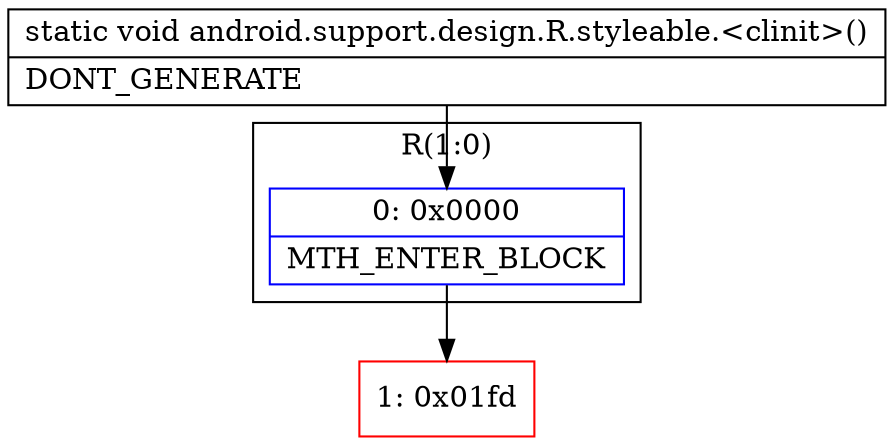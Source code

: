 digraph "CFG forandroid.support.design.R.styleable.\<clinit\>()V" {
subgraph cluster_Region_154927750 {
label = "R(1:0)";
node [shape=record,color=blue];
Node_0 [shape=record,label="{0\:\ 0x0000|MTH_ENTER_BLOCK\l}"];
}
Node_1 [shape=record,color=red,label="{1\:\ 0x01fd}"];
MethodNode[shape=record,label="{static void android.support.design.R.styleable.\<clinit\>()  | DONT_GENERATE\l}"];
MethodNode -> Node_0;
Node_0 -> Node_1;
}

